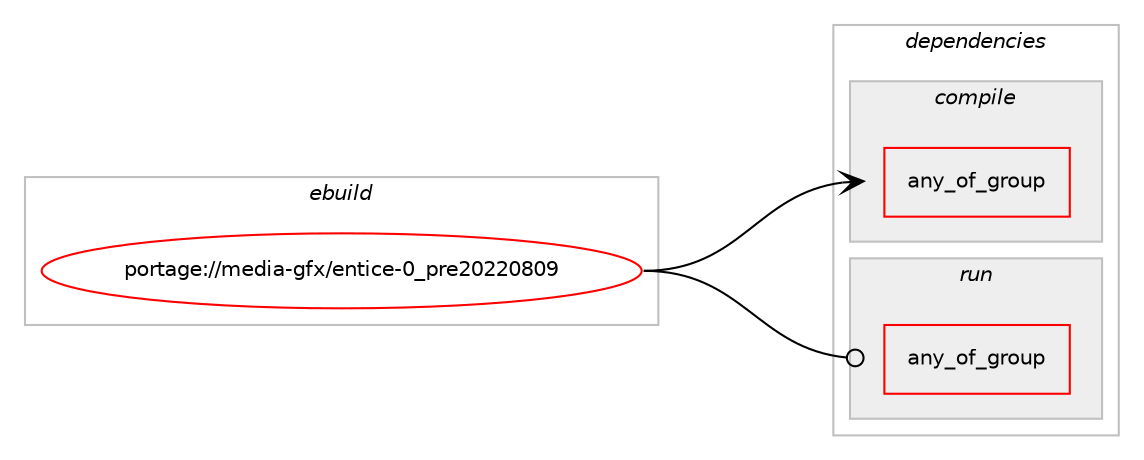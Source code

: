 digraph prolog {

# *************
# Graph options
# *************

newrank=true;
concentrate=true;
compound=true;
graph [rankdir=LR,fontname=Helvetica,fontsize=10,ranksep=1.5];#, ranksep=2.5, nodesep=0.2];
edge  [arrowhead=vee];
node  [fontname=Helvetica,fontsize=10];

# **********
# The ebuild
# **********

subgraph cluster_leftcol {
color=gray;
rank=same;
label=<<i>ebuild</i>>;
id [label="portage://media-gfx/entice-0_pre20220809", color=red, width=4, href="../media-gfx/entice-0_pre20220809.svg"];
}

# ****************
# The dependencies
# ****************

subgraph cluster_midcol {
color=gray;
label=<<i>dependencies</i>>;
subgraph cluster_compile {
fillcolor="#eeeeee";
style=filled;
label=<<i>compile</i>>;
subgraph any2122 {
dependency149650 [label=<<TABLE BORDER="0" CELLBORDER="1" CELLSPACING="0" CELLPADDING="4"><TR><TD CELLPADDING="10">any_of_group</TD></TR></TABLE>>, shape=none, color=red];# *** BEGIN UNKNOWN DEPENDENCY TYPE (TODO) ***
# dependency149650 -> package_dependency(portage://media-gfx/entice-0_pre20220809,install,no,dev-libs,efl,none,[,,],[],[use(enable(X),none)])
# *** END UNKNOWN DEPENDENCY TYPE (TODO) ***

# *** BEGIN UNKNOWN DEPENDENCY TYPE (TODO) ***
# dependency149650 -> package_dependency(portage://media-gfx/entice-0_pre20220809,install,no,dev-libs,efl,none,[,,],[],[use(enable(wayland),none)])
# *** END UNKNOWN DEPENDENCY TYPE (TODO) ***

}
id:e -> dependency149650:w [weight=20,style="solid",arrowhead="vee"];
# *** BEGIN UNKNOWN DEPENDENCY TYPE (TODO) ***
# id -> package_dependency(portage://media-gfx/entice-0_pre20220809,install,no,media-libs,libexif,none,[,,],[],[])
# *** END UNKNOWN DEPENDENCY TYPE (TODO) ***

}
subgraph cluster_compileandrun {
fillcolor="#eeeeee";
style=filled;
label=<<i>compile and run</i>>;
}
subgraph cluster_run {
fillcolor="#eeeeee";
style=filled;
label=<<i>run</i>>;
subgraph any2123 {
dependency149651 [label=<<TABLE BORDER="0" CELLBORDER="1" CELLSPACING="0" CELLPADDING="4"><TR><TD CELLPADDING="10">any_of_group</TD></TR></TABLE>>, shape=none, color=red];# *** BEGIN UNKNOWN DEPENDENCY TYPE (TODO) ***
# dependency149651 -> package_dependency(portage://media-gfx/entice-0_pre20220809,run,no,dev-libs,efl,none,[,,],[],[use(enable(X),none)])
# *** END UNKNOWN DEPENDENCY TYPE (TODO) ***

# *** BEGIN UNKNOWN DEPENDENCY TYPE (TODO) ***
# dependency149651 -> package_dependency(portage://media-gfx/entice-0_pre20220809,run,no,dev-libs,efl,none,[,,],[],[use(enable(wayland),none)])
# *** END UNKNOWN DEPENDENCY TYPE (TODO) ***

}
id:e -> dependency149651:w [weight=20,style="solid",arrowhead="odot"];
# *** BEGIN UNKNOWN DEPENDENCY TYPE (TODO) ***
# id -> package_dependency(portage://media-gfx/entice-0_pre20220809,run,no,media-libs,libexif,none,[,,],[],[])
# *** END UNKNOWN DEPENDENCY TYPE (TODO) ***

}
}

# **************
# The candidates
# **************

subgraph cluster_choices {
rank=same;
color=gray;
label=<<i>candidates</i>>;

}

}
